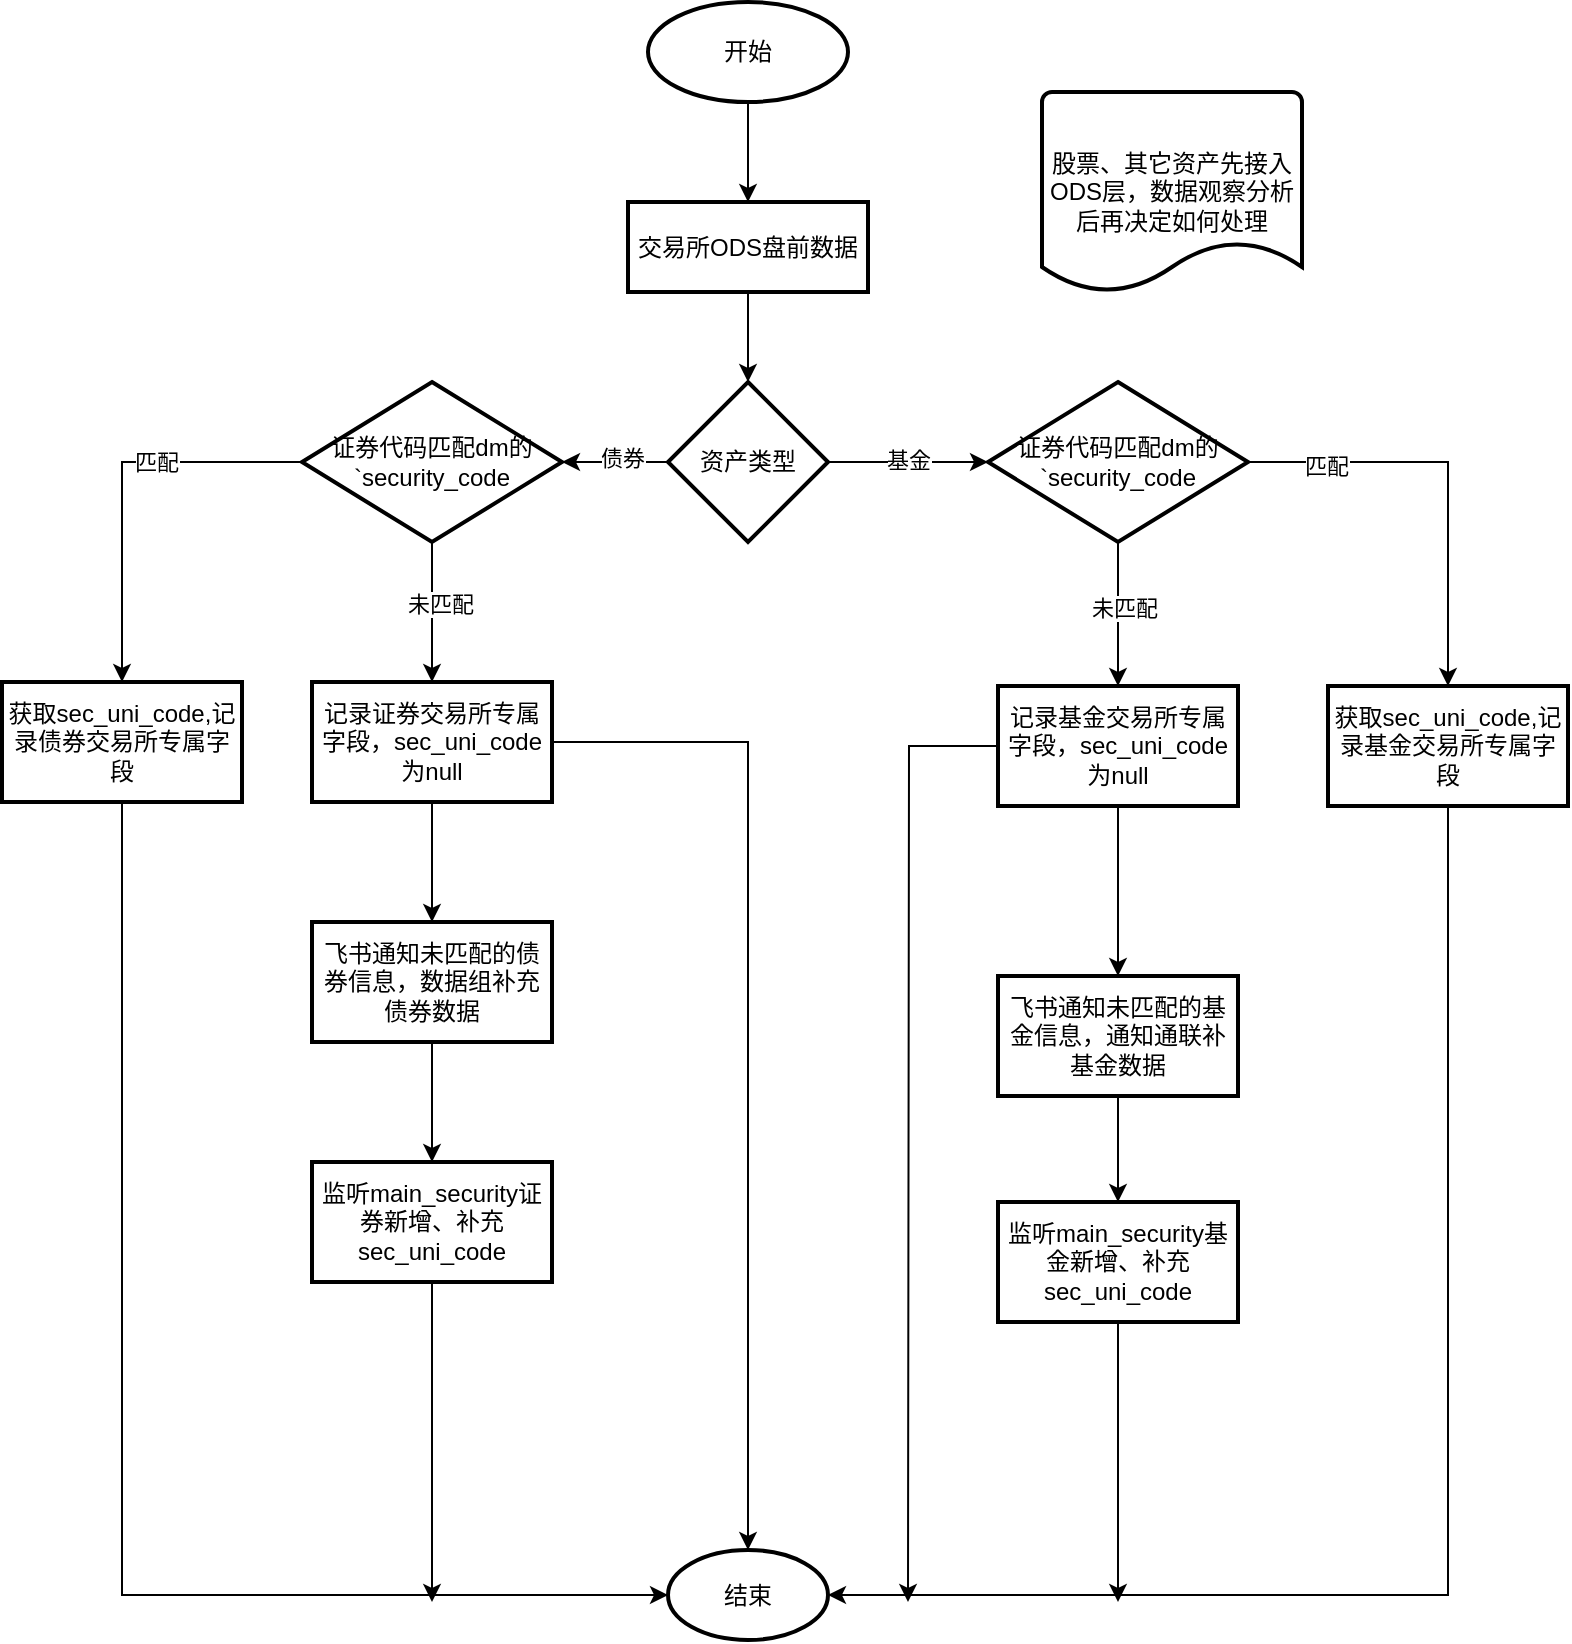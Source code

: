 <mxfile version="28.1.0">
  <diagram name="第 1 页" id="qlf20hynAqP5paUT_Vl2">
    <mxGraphModel dx="1426" dy="777" grid="1" gridSize="10" guides="1" tooltips="1" connect="1" arrows="1" fold="1" page="1" pageScale="1" pageWidth="827" pageHeight="1169" math="0" shadow="0">
      <root>
        <mxCell id="0" />
        <mxCell id="1" parent="0" />
        <mxCell id="aoJ1DneQytzwnr2nie6t-6" value="" style="edgeStyle=orthogonalEdgeStyle;rounded=0;orthogonalLoop=1;jettySize=auto;html=1;" parent="1" source="aoJ1DneQytzwnr2nie6t-4" target="aoJ1DneQytzwnr2nie6t-5" edge="1">
          <mxGeometry relative="1" as="geometry" />
        </mxCell>
        <mxCell id="aoJ1DneQytzwnr2nie6t-4" value="开始" style="strokeWidth=2;html=1;shape=mxgraph.flowchart.start_1;whiteSpace=wrap;" parent="1" vertex="1">
          <mxGeometry x="353" y="80" width="100" height="50" as="geometry" />
        </mxCell>
        <mxCell id="aoJ1DneQytzwnr2nie6t-8" value="" style="edgeStyle=orthogonalEdgeStyle;rounded=0;orthogonalLoop=1;jettySize=auto;html=1;" parent="1" source="aoJ1DneQytzwnr2nie6t-5" target="aoJ1DneQytzwnr2nie6t-7" edge="1">
          <mxGeometry relative="1" as="geometry" />
        </mxCell>
        <mxCell id="aoJ1DneQytzwnr2nie6t-5" value="交易所ODS盘前数据" style="whiteSpace=wrap;html=1;strokeWidth=2;" parent="1" vertex="1">
          <mxGeometry x="343" y="180" width="120" height="45" as="geometry" />
        </mxCell>
        <mxCell id="aoJ1DneQytzwnr2nie6t-16" value="" style="edgeStyle=orthogonalEdgeStyle;rounded=0;orthogonalLoop=1;jettySize=auto;html=1;" parent="1" source="aoJ1DneQytzwnr2nie6t-7" target="aoJ1DneQytzwnr2nie6t-15" edge="1">
          <mxGeometry relative="1" as="geometry" />
        </mxCell>
        <mxCell id="aoJ1DneQytzwnr2nie6t-23" value="债券" style="edgeLabel;html=1;align=center;verticalAlign=middle;resizable=0;points=[];" parent="aoJ1DneQytzwnr2nie6t-16" vertex="1" connectable="0">
          <mxGeometry x="-0.138" y="-2" relative="1" as="geometry">
            <mxPoint as="offset" />
          </mxGeometry>
        </mxCell>
        <mxCell id="aoJ1DneQytzwnr2nie6t-18" value="" style="edgeStyle=orthogonalEdgeStyle;rounded=0;orthogonalLoop=1;jettySize=auto;html=1;" parent="1" source="aoJ1DneQytzwnr2nie6t-7" edge="1">
          <mxGeometry relative="1" as="geometry">
            <mxPoint x="523" y="310" as="targetPoint" />
          </mxGeometry>
        </mxCell>
        <mxCell id="aoJ1DneQytzwnr2nie6t-22" value="基金" style="edgeLabel;html=1;align=center;verticalAlign=middle;resizable=0;points=[];" parent="aoJ1DneQytzwnr2nie6t-18" vertex="1" connectable="0">
          <mxGeometry x="0.008" y="2" relative="1" as="geometry">
            <mxPoint as="offset" />
          </mxGeometry>
        </mxCell>
        <mxCell id="aoJ1DneQytzwnr2nie6t-7" value="资产类型" style="rhombus;whiteSpace=wrap;html=1;strokeWidth=2;" parent="1" vertex="1">
          <mxGeometry x="363" y="270" width="80" height="80" as="geometry" />
        </mxCell>
        <mxCell id="aoJ1DneQytzwnr2nie6t-25" value="" style="edgeStyle=orthogonalEdgeStyle;rounded=0;orthogonalLoop=1;jettySize=auto;html=1;" parent="1" source="aoJ1DneQytzwnr2nie6t-15" target="aoJ1DneQytzwnr2nie6t-24" edge="1">
          <mxGeometry relative="1" as="geometry" />
        </mxCell>
        <mxCell id="aoJ1DneQytzwnr2nie6t-26" value="匹配" style="edgeLabel;html=1;align=center;verticalAlign=middle;resizable=0;points=[];" parent="aoJ1DneQytzwnr2nie6t-25" vertex="1" connectable="0">
          <mxGeometry x="-0.27" relative="1" as="geometry">
            <mxPoint as="offset" />
          </mxGeometry>
        </mxCell>
        <mxCell id="-epTfQVmLfO2ETFPgfMP-3" value="" style="edgeStyle=orthogonalEdgeStyle;rounded=0;orthogonalLoop=1;jettySize=auto;html=1;entryX=0.5;entryY=0;entryDx=0;entryDy=0;" edge="1" parent="1" source="aoJ1DneQytzwnr2nie6t-15" target="-epTfQVmLfO2ETFPgfMP-5">
          <mxGeometry relative="1" as="geometry">
            <mxPoint x="245" y="450" as="targetPoint" />
          </mxGeometry>
        </mxCell>
        <mxCell id="-epTfQVmLfO2ETFPgfMP-4" value="未匹配" style="edgeLabel;html=1;align=center;verticalAlign=middle;resizable=0;points=[];" vertex="1" connectable="0" parent="-epTfQVmLfO2ETFPgfMP-3">
          <mxGeometry x="-0.12" y="4" relative="1" as="geometry">
            <mxPoint as="offset" />
          </mxGeometry>
        </mxCell>
        <mxCell id="aoJ1DneQytzwnr2nie6t-15" value="证券代码匹配dm的`security_code" style="rhombus;whiteSpace=wrap;html=1;strokeWidth=2;" parent="1" vertex="1">
          <mxGeometry x="180" y="270" width="130" height="80" as="geometry" />
        </mxCell>
        <mxCell id="-epTfQVmLfO2ETFPgfMP-2" value="" style="edgeStyle=orthogonalEdgeStyle;rounded=0;orthogonalLoop=1;jettySize=auto;html=1;entryX=0;entryY=0.5;entryDx=0;entryDy=0;exitX=0.5;exitY=1;exitDx=0;exitDy=0;" edge="1" parent="1" source="aoJ1DneQytzwnr2nie6t-24" target="aoJ1DneQytzwnr2nie6t-31">
          <mxGeometry relative="1" as="geometry">
            <mxPoint x="90" y="510" as="targetPoint" />
          </mxGeometry>
        </mxCell>
        <mxCell id="aoJ1DneQytzwnr2nie6t-24" value="获取sec_uni_code,记录债券交易所专属字段" style="whiteSpace=wrap;html=1;strokeWidth=2;" parent="1" vertex="1">
          <mxGeometry x="30" y="420" width="120" height="60" as="geometry" />
        </mxCell>
        <mxCell id="aoJ1DneQytzwnr2nie6t-36" value="" style="edgeStyle=orthogonalEdgeStyle;rounded=0;orthogonalLoop=1;jettySize=auto;html=1;" parent="1" source="aoJ1DneQytzwnr2nie6t-30" target="aoJ1DneQytzwnr2nie6t-35" edge="1">
          <mxGeometry relative="1" as="geometry" />
        </mxCell>
        <mxCell id="aoJ1DneQytzwnr2nie6t-44" value="未匹配" style="edgeLabel;html=1;align=center;verticalAlign=middle;resizable=0;points=[];" parent="aoJ1DneQytzwnr2nie6t-36" vertex="1" connectable="0">
          <mxGeometry x="-0.104" y="3" relative="1" as="geometry">
            <mxPoint as="offset" />
          </mxGeometry>
        </mxCell>
        <mxCell id="aoJ1DneQytzwnr2nie6t-39" value="" style="edgeStyle=orthogonalEdgeStyle;rounded=0;orthogonalLoop=1;jettySize=auto;html=1;" parent="1" source="aoJ1DneQytzwnr2nie6t-30" target="aoJ1DneQytzwnr2nie6t-38" edge="1">
          <mxGeometry relative="1" as="geometry" />
        </mxCell>
        <mxCell id="aoJ1DneQytzwnr2nie6t-42" value="匹配" style="edgeLabel;html=1;align=center;verticalAlign=middle;resizable=0;points=[];" parent="aoJ1DneQytzwnr2nie6t-39" vertex="1" connectable="0">
          <mxGeometry x="-0.635" y="-2" relative="1" as="geometry">
            <mxPoint as="offset" />
          </mxGeometry>
        </mxCell>
        <mxCell id="aoJ1DneQytzwnr2nie6t-30" value="证券代码匹配dm的`security_code" style="rhombus;whiteSpace=wrap;html=1;strokeWidth=2;" parent="1" vertex="1">
          <mxGeometry x="523" y="270" width="130" height="80" as="geometry" />
        </mxCell>
        <mxCell id="aoJ1DneQytzwnr2nie6t-31" value="结束" style="ellipse;whiteSpace=wrap;html=1;strokeWidth=2;" parent="1" vertex="1">
          <mxGeometry x="363" y="854" width="80" height="45" as="geometry" />
        </mxCell>
        <mxCell id="aoJ1DneQytzwnr2nie6t-46" value="" style="edgeStyle=orthogonalEdgeStyle;rounded=0;orthogonalLoop=1;jettySize=auto;html=1;" parent="1" source="aoJ1DneQytzwnr2nie6t-35" target="aoJ1DneQytzwnr2nie6t-45" edge="1">
          <mxGeometry relative="1" as="geometry" />
        </mxCell>
        <mxCell id="aoJ1DneQytzwnr2nie6t-50" value="" style="edgeStyle=orthogonalEdgeStyle;rounded=0;orthogonalLoop=1;jettySize=auto;html=1;" parent="1" source="aoJ1DneQytzwnr2nie6t-35" edge="1">
          <mxGeometry relative="1" as="geometry">
            <mxPoint x="483" y="880" as="targetPoint" />
          </mxGeometry>
        </mxCell>
        <mxCell id="aoJ1DneQytzwnr2nie6t-35" value="记录基金交易所专属字段，sec_uni_code为null" style="whiteSpace=wrap;html=1;strokeWidth=2;" parent="1" vertex="1">
          <mxGeometry x="528" y="422" width="120" height="60" as="geometry" />
        </mxCell>
        <mxCell id="aoJ1DneQytzwnr2nie6t-41" value="" style="edgeStyle=orthogonalEdgeStyle;rounded=0;orthogonalLoop=1;jettySize=auto;html=1;entryX=1;entryY=0.5;entryDx=0;entryDy=0;exitX=0.5;exitY=1;exitDx=0;exitDy=0;" parent="1" source="aoJ1DneQytzwnr2nie6t-38" target="aoJ1DneQytzwnr2nie6t-31" edge="1">
          <mxGeometry relative="1" as="geometry">
            <mxPoint x="753" y="580" as="targetPoint" />
          </mxGeometry>
        </mxCell>
        <mxCell id="aoJ1DneQytzwnr2nie6t-38" value="获取sec_uni_code,记录基金交易所专属字段" style="whiteSpace=wrap;html=1;strokeWidth=2;" parent="1" vertex="1">
          <mxGeometry x="693" y="422" width="120" height="60" as="geometry" />
        </mxCell>
        <mxCell id="aoJ1DneQytzwnr2nie6t-48" value="" style="edgeStyle=orthogonalEdgeStyle;rounded=0;orthogonalLoop=1;jettySize=auto;html=1;" parent="1" source="aoJ1DneQytzwnr2nie6t-45" target="aoJ1DneQytzwnr2nie6t-47" edge="1">
          <mxGeometry relative="1" as="geometry" />
        </mxCell>
        <mxCell id="aoJ1DneQytzwnr2nie6t-45" value="飞书通知未匹配的基金信息，通知通联补基金数据" style="whiteSpace=wrap;html=1;strokeWidth=2;" parent="1" vertex="1">
          <mxGeometry x="528" y="567" width="120" height="60" as="geometry" />
        </mxCell>
        <mxCell id="aoJ1DneQytzwnr2nie6t-51" style="edgeStyle=orthogonalEdgeStyle;rounded=0;orthogonalLoop=1;jettySize=auto;html=1;" parent="1" source="aoJ1DneQytzwnr2nie6t-47" edge="1">
          <mxGeometry relative="1" as="geometry">
            <mxPoint x="588" y="880" as="targetPoint" />
          </mxGeometry>
        </mxCell>
        <mxCell id="aoJ1DneQytzwnr2nie6t-47" value="监听main_security基金新增、补充sec_uni_code" style="whiteSpace=wrap;html=1;strokeWidth=2;" parent="1" vertex="1">
          <mxGeometry x="528" y="680" width="120" height="60" as="geometry" />
        </mxCell>
        <mxCell id="-epTfQVmLfO2ETFPgfMP-8" value="" style="edgeStyle=orthogonalEdgeStyle;rounded=0;orthogonalLoop=1;jettySize=auto;html=1;" edge="1" parent="1" source="-epTfQVmLfO2ETFPgfMP-5" target="-epTfQVmLfO2ETFPgfMP-6">
          <mxGeometry relative="1" as="geometry" />
        </mxCell>
        <mxCell id="-epTfQVmLfO2ETFPgfMP-13" value="" style="edgeStyle=orthogonalEdgeStyle;rounded=0;orthogonalLoop=1;jettySize=auto;html=1;entryX=0.5;entryY=0;entryDx=0;entryDy=0;" edge="1" parent="1" source="-epTfQVmLfO2ETFPgfMP-5" target="aoJ1DneQytzwnr2nie6t-31">
          <mxGeometry relative="1" as="geometry">
            <mxPoint x="385" y="450" as="targetPoint" />
          </mxGeometry>
        </mxCell>
        <mxCell id="-epTfQVmLfO2ETFPgfMP-5" value="记录证券交易所专属字段，sec_uni_code为null" style="whiteSpace=wrap;html=1;strokeWidth=2;" vertex="1" parent="1">
          <mxGeometry x="185" y="420" width="120" height="60" as="geometry" />
        </mxCell>
        <mxCell id="-epTfQVmLfO2ETFPgfMP-9" value="" style="edgeStyle=orthogonalEdgeStyle;rounded=0;orthogonalLoop=1;jettySize=auto;html=1;" edge="1" parent="1" source="-epTfQVmLfO2ETFPgfMP-6" target="-epTfQVmLfO2ETFPgfMP-7">
          <mxGeometry relative="1" as="geometry" />
        </mxCell>
        <mxCell id="-epTfQVmLfO2ETFPgfMP-6" value="飞书通知未匹配的债券信息，数据组补充债券数据" style="whiteSpace=wrap;html=1;strokeWidth=2;" vertex="1" parent="1">
          <mxGeometry x="185" y="540" width="120" height="60" as="geometry" />
        </mxCell>
        <mxCell id="-epTfQVmLfO2ETFPgfMP-11" value="" style="edgeStyle=orthogonalEdgeStyle;rounded=0;orthogonalLoop=1;jettySize=auto;html=1;" edge="1" parent="1" source="-epTfQVmLfO2ETFPgfMP-7">
          <mxGeometry relative="1" as="geometry">
            <mxPoint x="245" y="880" as="targetPoint" />
          </mxGeometry>
        </mxCell>
        <mxCell id="-epTfQVmLfO2ETFPgfMP-7" value="监听main_security证券新增、补充sec_uni_code" style="whiteSpace=wrap;html=1;strokeWidth=2;" vertex="1" parent="1">
          <mxGeometry x="185" y="660" width="120" height="60" as="geometry" />
        </mxCell>
        <mxCell id="-epTfQVmLfO2ETFPgfMP-14" value="股票、其它资产先接入ODS层，数据观察分析后再决定如何处理" style="strokeWidth=2;html=1;shape=mxgraph.flowchart.document2;whiteSpace=wrap;size=0.25;" vertex="1" parent="1">
          <mxGeometry x="550" y="125" width="130" height="100" as="geometry" />
        </mxCell>
      </root>
    </mxGraphModel>
  </diagram>
</mxfile>

